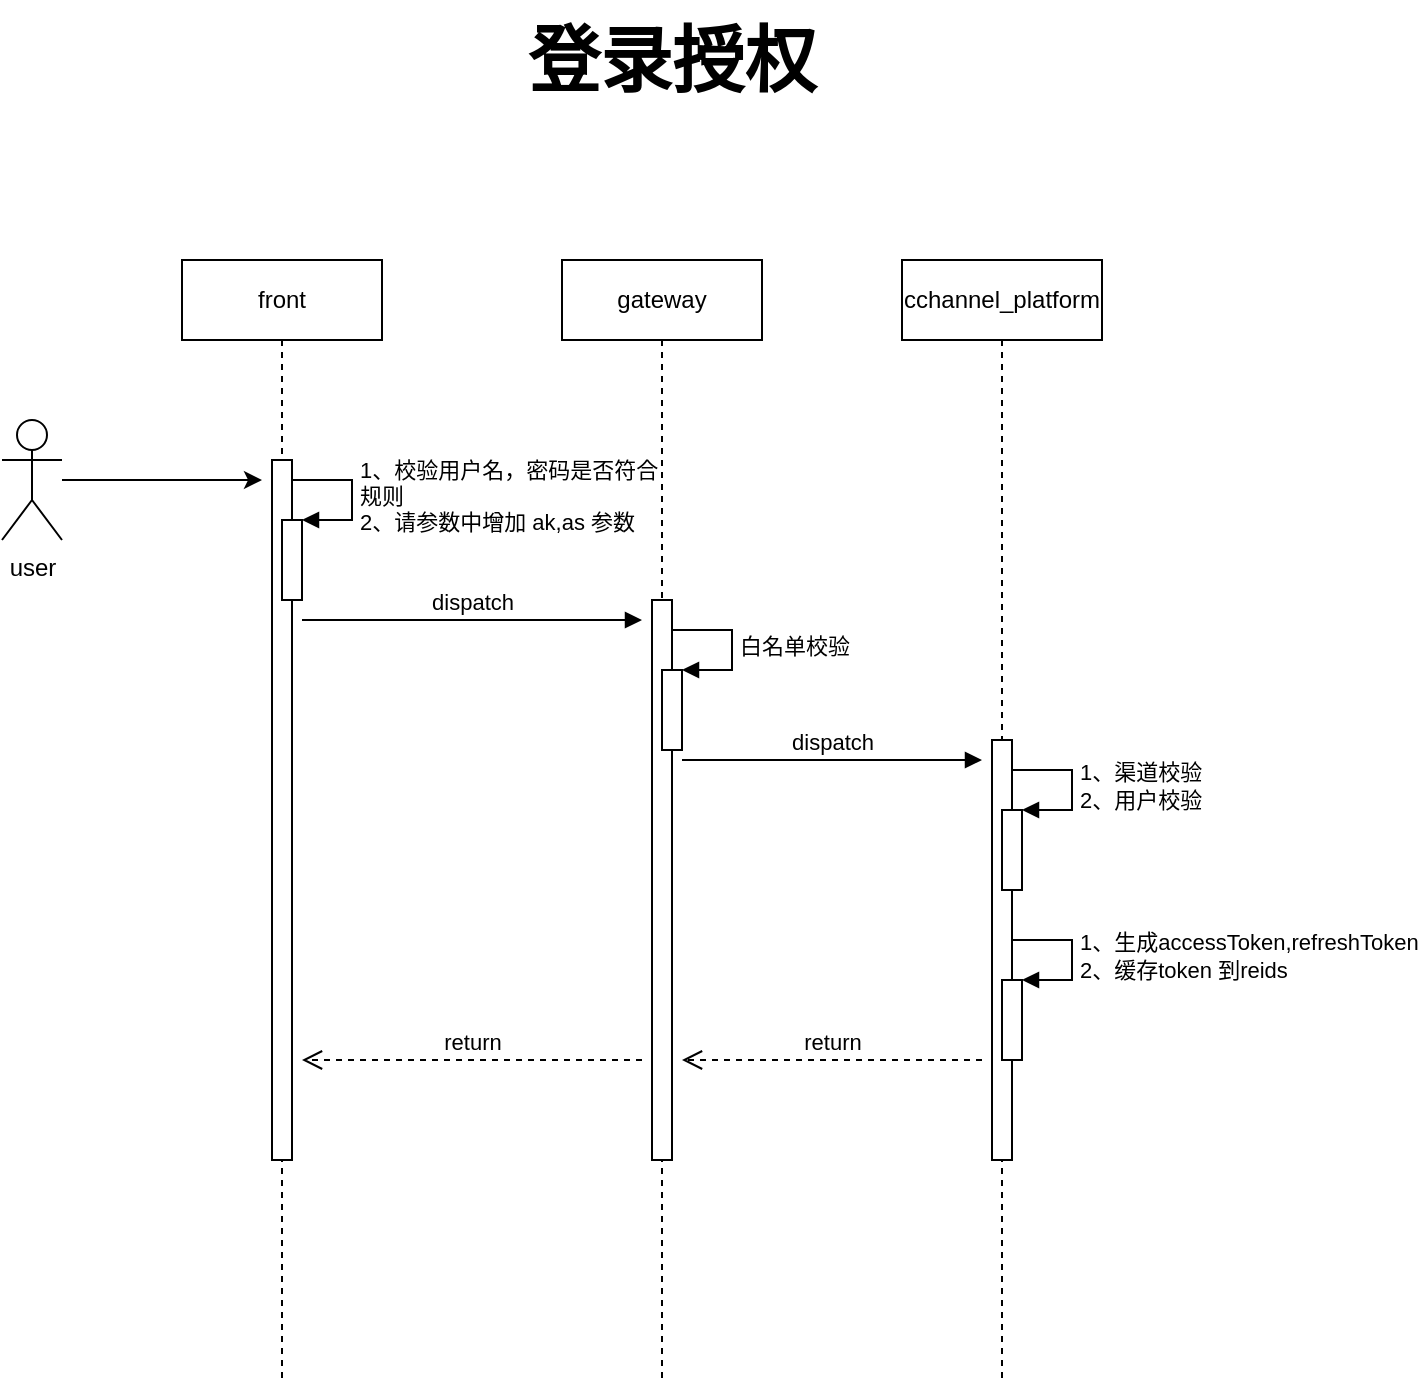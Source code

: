 <mxfile version="14.6.3" type="github">
  <diagram name="Page-1" id="13e1069c-82ec-6db2-03f1-153e76fe0fe0">
    <mxGraphModel dx="1662" dy="-784" grid="1" gridSize="10" guides="1" tooltips="1" connect="1" arrows="1" fold="1" page="1" pageScale="1" pageWidth="1100" pageHeight="850" background="#ffffff" math="0" shadow="0">
      <root>
        <mxCell id="0" />
        <mxCell id="1" parent="0" />
        <mxCell id="ULCtVC4yqeVwrCuRLEHe-1" value="front" style="shape=umlLifeline;perimeter=lifelinePerimeter;whiteSpace=wrap;html=1;container=1;collapsible=0;recursiveResize=0;outlineConnect=0;" vertex="1" parent="1">
          <mxGeometry x="120" y="1880" width="100" height="560" as="geometry" />
        </mxCell>
        <mxCell id="ULCtVC4yqeVwrCuRLEHe-8" value="" style="html=1;points=[];perimeter=orthogonalPerimeter;" vertex="1" parent="ULCtVC4yqeVwrCuRLEHe-1">
          <mxGeometry x="45" y="100" width="10" height="350" as="geometry" />
        </mxCell>
        <mxCell id="ULCtVC4yqeVwrCuRLEHe-14" value="" style="html=1;points=[];perimeter=orthogonalPerimeter;" vertex="1" parent="ULCtVC4yqeVwrCuRLEHe-1">
          <mxGeometry x="50" y="130" width="10" height="40" as="geometry" />
        </mxCell>
        <mxCell id="ULCtVC4yqeVwrCuRLEHe-15" value="1、校验用户名，密码是否符合&lt;br&gt;规则&lt;br&gt;2、请参数中增加 ak,as 参数" style="edgeStyle=orthogonalEdgeStyle;html=1;align=left;spacingLeft=2;endArrow=block;rounded=0;entryX=1;entryY=0;" edge="1" target="ULCtVC4yqeVwrCuRLEHe-14" parent="ULCtVC4yqeVwrCuRLEHe-1">
          <mxGeometry relative="1" as="geometry">
            <mxPoint x="55" y="110" as="sourcePoint" />
            <Array as="points">
              <mxPoint x="85" y="110" />
            </Array>
          </mxGeometry>
        </mxCell>
        <mxCell id="ULCtVC4yqeVwrCuRLEHe-16" value="dispatch" style="html=1;verticalAlign=bottom;endArrow=block;" edge="1" parent="ULCtVC4yqeVwrCuRLEHe-1">
          <mxGeometry width="80" relative="1" as="geometry">
            <mxPoint x="60" y="180" as="sourcePoint" />
            <mxPoint x="230" y="180" as="targetPoint" />
          </mxGeometry>
        </mxCell>
        <mxCell id="ULCtVC4yqeVwrCuRLEHe-2" value="gateway" style="shape=umlLifeline;perimeter=lifelinePerimeter;whiteSpace=wrap;html=1;container=1;collapsible=0;recursiveResize=0;outlineConnect=0;" vertex="1" parent="1">
          <mxGeometry x="310" y="1880" width="100" height="560" as="geometry" />
        </mxCell>
        <mxCell id="ULCtVC4yqeVwrCuRLEHe-17" value="" style="html=1;points=[];perimeter=orthogonalPerimeter;" vertex="1" parent="ULCtVC4yqeVwrCuRLEHe-2">
          <mxGeometry x="45" y="170" width="10" height="280" as="geometry" />
        </mxCell>
        <mxCell id="ULCtVC4yqeVwrCuRLEHe-18" value="" style="html=1;points=[];perimeter=orthogonalPerimeter;" vertex="1" parent="ULCtVC4yqeVwrCuRLEHe-2">
          <mxGeometry x="50" y="205" width="10" height="40" as="geometry" />
        </mxCell>
        <mxCell id="ULCtVC4yqeVwrCuRLEHe-19" value="白名单校验" style="edgeStyle=orthogonalEdgeStyle;html=1;align=left;spacingLeft=2;endArrow=block;rounded=0;entryX=1;entryY=0;" edge="1" target="ULCtVC4yqeVwrCuRLEHe-18" parent="ULCtVC4yqeVwrCuRLEHe-2">
          <mxGeometry relative="1" as="geometry">
            <mxPoint x="55" y="185" as="sourcePoint" />
            <Array as="points">
              <mxPoint x="85" y="185" />
            </Array>
          </mxGeometry>
        </mxCell>
        <mxCell id="ULCtVC4yqeVwrCuRLEHe-3" value="cchannel_platform" style="shape=umlLifeline;perimeter=lifelinePerimeter;whiteSpace=wrap;html=1;container=1;collapsible=0;recursiveResize=0;outlineConnect=0;" vertex="1" parent="1">
          <mxGeometry x="480" y="1880" width="100" height="560" as="geometry" />
        </mxCell>
        <mxCell id="ULCtVC4yqeVwrCuRLEHe-23" value="" style="html=1;points=[];perimeter=orthogonalPerimeter;" vertex="1" parent="ULCtVC4yqeVwrCuRLEHe-3">
          <mxGeometry x="45" y="240" width="10" height="210" as="geometry" />
        </mxCell>
        <mxCell id="ULCtVC4yqeVwrCuRLEHe-24" value="" style="html=1;points=[];perimeter=orthogonalPerimeter;" vertex="1" parent="ULCtVC4yqeVwrCuRLEHe-3">
          <mxGeometry x="50" y="275" width="10" height="40" as="geometry" />
        </mxCell>
        <mxCell id="ULCtVC4yqeVwrCuRLEHe-25" value="1、渠道校验&lt;br&gt;2、用户校验" style="edgeStyle=orthogonalEdgeStyle;html=1;align=left;spacingLeft=2;endArrow=block;rounded=0;entryX=1;entryY=0;" edge="1" target="ULCtVC4yqeVwrCuRLEHe-24" parent="ULCtVC4yqeVwrCuRLEHe-3">
          <mxGeometry relative="1" as="geometry">
            <mxPoint x="55" y="255" as="sourcePoint" />
            <Array as="points">
              <mxPoint x="85" y="255" />
              <mxPoint x="85" y="275" />
            </Array>
          </mxGeometry>
        </mxCell>
        <mxCell id="ULCtVC4yqeVwrCuRLEHe-30" value="" style="html=1;points=[];perimeter=orthogonalPerimeter;" vertex="1" parent="ULCtVC4yqeVwrCuRLEHe-3">
          <mxGeometry x="50" y="360" width="10" height="40" as="geometry" />
        </mxCell>
        <mxCell id="ULCtVC4yqeVwrCuRLEHe-31" value="1、生成accessToken,refreshToken&lt;br&gt;2、缓存token 到reids" style="edgeStyle=orthogonalEdgeStyle;html=1;align=left;spacingLeft=2;endArrow=block;rounded=0;entryX=1;entryY=0;" edge="1" target="ULCtVC4yqeVwrCuRLEHe-30" parent="ULCtVC4yqeVwrCuRLEHe-3">
          <mxGeometry relative="1" as="geometry">
            <mxPoint x="55" y="340" as="sourcePoint" />
            <Array as="points">
              <mxPoint x="85" y="340" />
            </Array>
          </mxGeometry>
        </mxCell>
        <mxCell id="ULCtVC4yqeVwrCuRLEHe-7" value="" style="edgeStyle=orthogonalEdgeStyle;rounded=0;orthogonalLoop=1;jettySize=auto;html=1;" edge="1" parent="1" source="ULCtVC4yqeVwrCuRLEHe-5">
          <mxGeometry relative="1" as="geometry">
            <mxPoint x="160" y="1990" as="targetPoint" />
          </mxGeometry>
        </mxCell>
        <mxCell id="ULCtVC4yqeVwrCuRLEHe-5" value="user" style="shape=umlActor;verticalLabelPosition=bottom;verticalAlign=top;html=1;" vertex="1" parent="1">
          <mxGeometry x="30" y="1960" width="30" height="60" as="geometry" />
        </mxCell>
        <mxCell id="ULCtVC4yqeVwrCuRLEHe-21" value="dispatch" style="html=1;verticalAlign=bottom;endArrow=block;" edge="1" parent="1">
          <mxGeometry width="80" relative="1" as="geometry">
            <mxPoint x="370" y="2130" as="sourcePoint" />
            <mxPoint x="520" y="2130" as="targetPoint" />
          </mxGeometry>
        </mxCell>
        <mxCell id="ULCtVC4yqeVwrCuRLEHe-32" value="return" style="html=1;verticalAlign=bottom;endArrow=open;dashed=1;endSize=8;" edge="1" parent="1">
          <mxGeometry relative="1" as="geometry">
            <mxPoint x="520" y="2280" as="sourcePoint" />
            <mxPoint x="370" y="2280" as="targetPoint" />
          </mxGeometry>
        </mxCell>
        <mxCell id="ULCtVC4yqeVwrCuRLEHe-33" value="return" style="html=1;verticalAlign=bottom;endArrow=open;dashed=1;endSize=8;" edge="1" parent="1">
          <mxGeometry relative="1" as="geometry">
            <mxPoint x="350" y="2280" as="sourcePoint" />
            <mxPoint x="180" y="2280" as="targetPoint" />
          </mxGeometry>
        </mxCell>
        <mxCell id="ULCtVC4yqeVwrCuRLEHe-36" value="&lt;font style=&quot;font-size: 36px&quot;&gt;&lt;b&gt;登录授权&lt;/b&gt;&lt;/font&gt;" style="text;html=1;strokeColor=none;fillColor=none;align=center;verticalAlign=middle;whiteSpace=wrap;rounded=0;" vertex="1" parent="1">
          <mxGeometry x="230" y="1750" width="270" height="60" as="geometry" />
        </mxCell>
      </root>
    </mxGraphModel>
  </diagram>
</mxfile>

